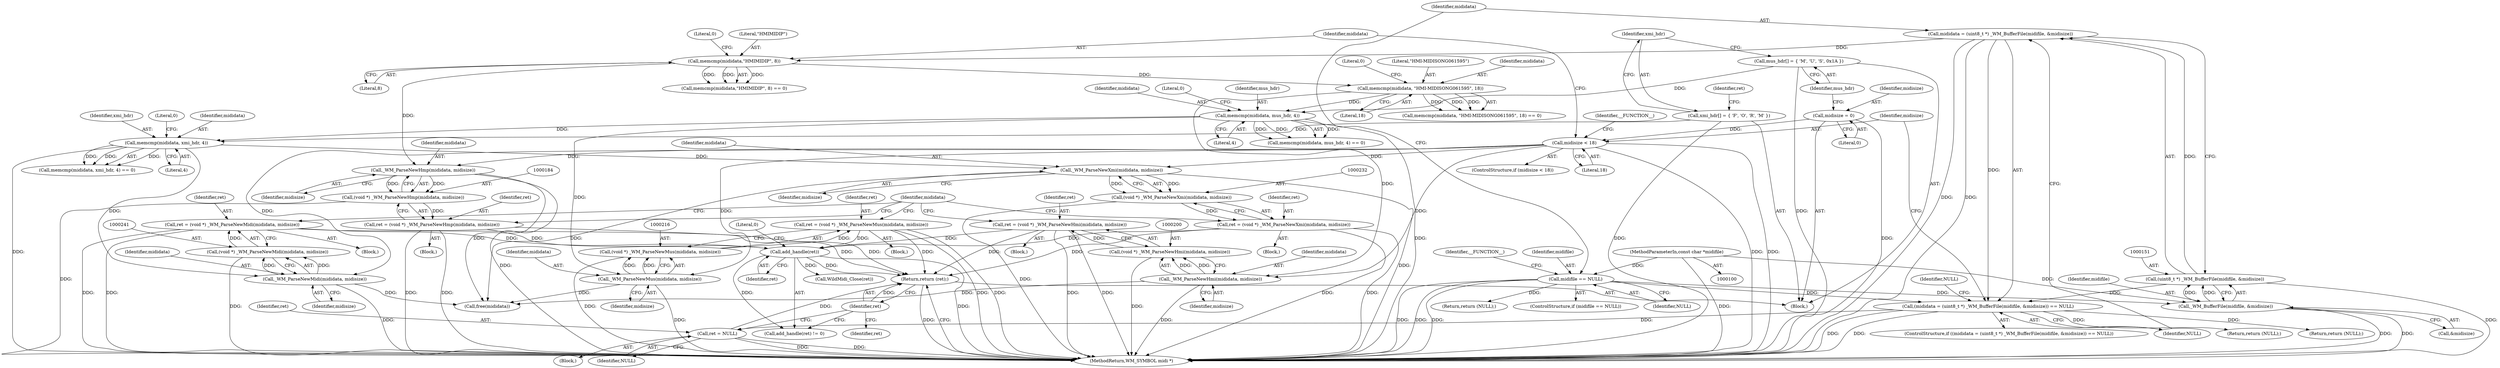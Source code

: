 digraph "0_wildmidi_814f31d8eceda8401eb812fc2e94ed143fdad0ab@pointer" {
"1000261" [label="(Return,return (ret);)"];
"1000262" [label="(Identifier,ret)"];
"1000238" [label="(Call,ret = (void *) _WM_ParseNewMidi(mididata, midisize))"];
"1000240" [label="(Call,(void *) _WM_ParseNewMidi(mididata, midisize))"];
"1000242" [label="(Call,_WM_ParseNewMidi(mididata, midisize))"];
"1000223" [label="(Call,memcmp(mididata, xmi_hdr, 4))"];
"1000207" [label="(Call,memcmp(mididata, mus_hdr, 4))"];
"1000191" [label="(Call,memcmp(mididata, \"HMI-MIDISONG061595\", 18))"];
"1000175" [label="(Call,memcmp(mididata,\"HMIMIDIP\", 8))"];
"1000148" [label="(Call,mididata = (uint8_t *) _WM_BufferFile(midifile, &midisize))"];
"1000150" [label="(Call,(uint8_t *) _WM_BufferFile(midifile, &midisize))"];
"1000152" [label="(Call,_WM_BufferFile(midifile, &midisize))"];
"1000134" [label="(Call,midifile == NULL)"];
"1000101" [label="(MethodParameterIn,const char *midifile)"];
"1000112" [label="(Call,mus_hdr[] = { 'M', 'U', 'S', 0x1A })"];
"1000115" [label="(Call,xmi_hdr[] = { 'F', 'O', 'R', 'M' })"];
"1000161" [label="(Call,midisize < 18)"];
"1000108" [label="(Call,midisize = 0)"];
"1000252" [label="(Call,add_handle(ret))"];
"1000181" [label="(Call,ret = (void *) _WM_ParseNewHmp(mididata, midisize))"];
"1000183" [label="(Call,(void *) _WM_ParseNewHmp(mididata, midisize))"];
"1000185" [label="(Call,_WM_ParseNewHmp(mididata, midisize))"];
"1000213" [label="(Call,ret = (void *) _WM_ParseNewMus(mididata, midisize))"];
"1000215" [label="(Call,(void *) _WM_ParseNewMus(mididata, midisize))"];
"1000217" [label="(Call,_WM_ParseNewMus(mididata, midisize))"];
"1000229" [label="(Call,ret = (void *) _WM_ParseNewXmi(mididata, midisize))"];
"1000231" [label="(Call,(void *) _WM_ParseNewXmi(mididata, midisize))"];
"1000233" [label="(Call,_WM_ParseNewXmi(mididata, midisize))"];
"1000197" [label="(Call,ret = (void *) _WM_ParseNewHmi(mididata, midisize))"];
"1000199" [label="(Call,(void *) _WM_ParseNewHmi(mididata, midisize))"];
"1000201" [label="(Call,_WM_ParseNewHmi(mididata, midisize))"];
"1000258" [label="(Call,ret = NULL)"];
"1000147" [label="(Call,(mididata = (uint8_t *) _WM_BufferFile(midifile, &midisize)) == NULL)"];
"1000161" [label="(Call,midisize < 18)"];
"1000191" [label="(Call,memcmp(mididata, \"HMI-MIDISONG061595\", 18))"];
"1000217" [label="(Call,_WM_ParseNewMus(mididata, midisize))"];
"1000149" [label="(Identifier,mididata)"];
"1000153" [label="(Identifier,midifile)"];
"1000180" [label="(Block,)"];
"1000194" [label="(Literal,18)"];
"1000255" [label="(Block,)"];
"1000198" [label="(Identifier,ret)"];
"1000176" [label="(Identifier,mididata)"];
"1000146" [label="(ControlStructure,if ((mididata = (uint8_t *) _WM_BufferFile(midifile, &midisize)) == NULL))"];
"1000150" [label="(Call,(uint8_t *) _WM_BufferFile(midifile, &midisize))"];
"1000144" [label="(Return,return (NULL);)"];
"1000228" [label="(Block,)"];
"1000261" [label="(Return,return (ret);)"];
"1000248" [label="(Identifier,ret)"];
"1000154" [label="(Call,&midisize)"];
"1000181" [label="(Call,ret = (void *) _WM_ParseNewHmp(mididata, midisize))"];
"1000190" [label="(Call,memcmp(mididata, \"HMI-MIDISONG061595\", 18) == 0)"];
"1000119" [label="(Identifier,ret)"];
"1000263" [label="(MethodReturn,WM_SYMBOL midi *)"];
"1000147" [label="(Call,(mididata = (uint8_t *) _WM_BufferFile(midifile, &midisize)) == NULL)"];
"1000256" [label="(Call,WildMidi_Close(ret))"];
"1000237" [label="(Block,)"];
"1000206" [label="(Call,memcmp(mididata, mus_hdr, 4) == 0)"];
"1000133" [label="(ControlStructure,if (midifile == NULL))"];
"1000102" [label="(Block,)"];
"1000139" [label="(Identifier,__FUNCTION__)"];
"1000213" [label="(Call,ret = (void *) _WM_ParseNewMus(mididata, midisize))"];
"1000238" [label="(Call,ret = (void *) _WM_ParseNewMidi(mididata, midisize))"];
"1000227" [label="(Literal,0)"];
"1000239" [label="(Identifier,ret)"];
"1000159" [label="(Identifier,NULL)"];
"1000183" [label="(Call,(void *) _WM_ParseNewHmp(mididata, midisize))"];
"1000258" [label="(Call,ret = NULL)"];
"1000244" [label="(Identifier,midisize)"];
"1000251" [label="(Call,add_handle(ret) != 0)"];
"1000202" [label="(Identifier,mididata)"];
"1000193" [label="(Literal,\"HMI-MIDISONG061595\")"];
"1000219" [label="(Identifier,midisize)"];
"1000156" [label="(Identifier,NULL)"];
"1000177" [label="(Literal,\"HMIMIDIP\")"];
"1000224" [label="(Identifier,mididata)"];
"1000207" [label="(Call,memcmp(mididata, mus_hdr, 4))"];
"1000199" [label="(Call,(void *) _WM_ParseNewHmi(mididata, midisize))"];
"1000192" [label="(Identifier,mididata)"];
"1000226" [label="(Literal,4)"];
"1000185" [label="(Call,_WM_ParseNewHmp(mididata, midisize))"];
"1000242" [label="(Call,_WM_ParseNewMidi(mididata, midisize))"];
"1000208" [label="(Identifier,mididata)"];
"1000171" [label="(Return,return (NULL);)"];
"1000243" [label="(Identifier,mididata)"];
"1000215" [label="(Call,(void *) _WM_ParseNewMus(mididata, midisize))"];
"1000230" [label="(Identifier,ret)"];
"1000101" [label="(MethodParameterIn,const char *midifile)"];
"1000175" [label="(Call,memcmp(mididata,\"HMIMIDIP\", 8))"];
"1000166" [label="(Identifier,__FUNCTION__)"];
"1000174" [label="(Call,memcmp(mididata,\"HMIMIDIP\", 8) == 0)"];
"1000246" [label="(Identifier,mididata)"];
"1000212" [label="(Block,)"];
"1000196" [label="(Block,)"];
"1000225" [label="(Identifier,xmi_hdr)"];
"1000160" [label="(ControlStructure,if (midisize < 18))"];
"1000195" [label="(Literal,0)"];
"1000253" [label="(Identifier,ret)"];
"1000234" [label="(Identifier,mididata)"];
"1000182" [label="(Identifier,ret)"];
"1000223" [label="(Call,memcmp(mididata, xmi_hdr, 4))"];
"1000218" [label="(Identifier,mididata)"];
"1000179" [label="(Literal,0)"];
"1000214" [label="(Identifier,ret)"];
"1000240" [label="(Call,(void *) _WM_ParseNewMidi(mididata, midisize))"];
"1000110" [label="(Literal,0)"];
"1000109" [label="(Identifier,midisize)"];
"1000187" [label="(Identifier,midisize)"];
"1000260" [label="(Identifier,NULL)"];
"1000148" [label="(Call,mididata = (uint8_t *) _WM_BufferFile(midifile, &midisize))"];
"1000211" [label="(Literal,0)"];
"1000113" [label="(Identifier,mus_hdr)"];
"1000162" [label="(Identifier,midisize)"];
"1000231" [label="(Call,(void *) _WM_ParseNewXmi(mididata, midisize))"];
"1000233" [label="(Call,_WM_ParseNewXmi(mididata, midisize))"];
"1000115" [label="(Call,xmi_hdr[] = { 'F', 'O', 'R', 'M' })"];
"1000186" [label="(Identifier,mididata)"];
"1000235" [label="(Identifier,midisize)"];
"1000135" [label="(Identifier,midifile)"];
"1000197" [label="(Call,ret = (void *) _WM_ParseNewHmi(mididata, midisize))"];
"1000210" [label="(Literal,4)"];
"1000229" [label="(Call,ret = (void *) _WM_ParseNewXmi(mididata, midisize))"];
"1000254" [label="(Literal,0)"];
"1000262" [label="(Identifier,ret)"];
"1000203" [label="(Identifier,midisize)"];
"1000201" [label="(Call,_WM_ParseNewHmi(mididata, midisize))"];
"1000163" [label="(Literal,18)"];
"1000245" [label="(Call,free(mididata))"];
"1000136" [label="(Identifier,NULL)"];
"1000112" [label="(Call,mus_hdr[] = { 'M', 'U', 'S', 0x1A })"];
"1000158" [label="(Return,return (NULL);)"];
"1000152" [label="(Call,_WM_BufferFile(midifile, &midisize))"];
"1000209" [label="(Identifier,mus_hdr)"];
"1000259" [label="(Identifier,ret)"];
"1000178" [label="(Literal,8)"];
"1000252" [label="(Call,add_handle(ret))"];
"1000108" [label="(Call,midisize = 0)"];
"1000134" [label="(Call,midifile == NULL)"];
"1000116" [label="(Identifier,xmi_hdr)"];
"1000222" [label="(Call,memcmp(mididata, xmi_hdr, 4) == 0)"];
"1000261" -> "1000102"  [label="AST: "];
"1000261" -> "1000262"  [label="CFG: "];
"1000262" -> "1000261"  [label="AST: "];
"1000263" -> "1000261"  [label="CFG: "];
"1000261" -> "1000263"  [label="DDG: "];
"1000262" -> "1000261"  [label="DDG: "];
"1000238" -> "1000261"  [label="DDG: "];
"1000252" -> "1000261"  [label="DDG: "];
"1000213" -> "1000261"  [label="DDG: "];
"1000229" -> "1000261"  [label="DDG: "];
"1000197" -> "1000261"  [label="DDG: "];
"1000181" -> "1000261"  [label="DDG: "];
"1000258" -> "1000261"  [label="DDG: "];
"1000262" -> "1000258"  [label="CFG: "];
"1000262" -> "1000251"  [label="CFG: "];
"1000262" -> "1000248"  [label="CFG: "];
"1000238" -> "1000237"  [label="AST: "];
"1000238" -> "1000240"  [label="CFG: "];
"1000239" -> "1000238"  [label="AST: "];
"1000240" -> "1000238"  [label="AST: "];
"1000246" -> "1000238"  [label="CFG: "];
"1000238" -> "1000263"  [label="DDG: "];
"1000238" -> "1000263"  [label="DDG: "];
"1000240" -> "1000238"  [label="DDG: "];
"1000238" -> "1000252"  [label="DDG: "];
"1000240" -> "1000242"  [label="CFG: "];
"1000241" -> "1000240"  [label="AST: "];
"1000242" -> "1000240"  [label="AST: "];
"1000240" -> "1000263"  [label="DDG: "];
"1000242" -> "1000240"  [label="DDG: "];
"1000242" -> "1000240"  [label="DDG: "];
"1000242" -> "1000244"  [label="CFG: "];
"1000243" -> "1000242"  [label="AST: "];
"1000244" -> "1000242"  [label="AST: "];
"1000242" -> "1000263"  [label="DDG: "];
"1000223" -> "1000242"  [label="DDG: "];
"1000161" -> "1000242"  [label="DDG: "];
"1000242" -> "1000245"  [label="DDG: "];
"1000223" -> "1000222"  [label="AST: "];
"1000223" -> "1000226"  [label="CFG: "];
"1000224" -> "1000223"  [label="AST: "];
"1000225" -> "1000223"  [label="AST: "];
"1000226" -> "1000223"  [label="AST: "];
"1000227" -> "1000223"  [label="CFG: "];
"1000223" -> "1000263"  [label="DDG: "];
"1000223" -> "1000222"  [label="DDG: "];
"1000223" -> "1000222"  [label="DDG: "];
"1000223" -> "1000222"  [label="DDG: "];
"1000207" -> "1000223"  [label="DDG: "];
"1000115" -> "1000223"  [label="DDG: "];
"1000223" -> "1000233"  [label="DDG: "];
"1000207" -> "1000206"  [label="AST: "];
"1000207" -> "1000210"  [label="CFG: "];
"1000208" -> "1000207"  [label="AST: "];
"1000209" -> "1000207"  [label="AST: "];
"1000210" -> "1000207"  [label="AST: "];
"1000211" -> "1000207"  [label="CFG: "];
"1000207" -> "1000263"  [label="DDG: "];
"1000207" -> "1000206"  [label="DDG: "];
"1000207" -> "1000206"  [label="DDG: "];
"1000207" -> "1000206"  [label="DDG: "];
"1000191" -> "1000207"  [label="DDG: "];
"1000112" -> "1000207"  [label="DDG: "];
"1000207" -> "1000217"  [label="DDG: "];
"1000191" -> "1000190"  [label="AST: "];
"1000191" -> "1000194"  [label="CFG: "];
"1000192" -> "1000191"  [label="AST: "];
"1000193" -> "1000191"  [label="AST: "];
"1000194" -> "1000191"  [label="AST: "];
"1000195" -> "1000191"  [label="CFG: "];
"1000191" -> "1000190"  [label="DDG: "];
"1000191" -> "1000190"  [label="DDG: "];
"1000191" -> "1000190"  [label="DDG: "];
"1000175" -> "1000191"  [label="DDG: "];
"1000191" -> "1000201"  [label="DDG: "];
"1000175" -> "1000174"  [label="AST: "];
"1000175" -> "1000178"  [label="CFG: "];
"1000176" -> "1000175"  [label="AST: "];
"1000177" -> "1000175"  [label="AST: "];
"1000178" -> "1000175"  [label="AST: "];
"1000179" -> "1000175"  [label="CFG: "];
"1000175" -> "1000174"  [label="DDG: "];
"1000175" -> "1000174"  [label="DDG: "];
"1000175" -> "1000174"  [label="DDG: "];
"1000148" -> "1000175"  [label="DDG: "];
"1000175" -> "1000185"  [label="DDG: "];
"1000148" -> "1000147"  [label="AST: "];
"1000148" -> "1000150"  [label="CFG: "];
"1000149" -> "1000148"  [label="AST: "];
"1000150" -> "1000148"  [label="AST: "];
"1000156" -> "1000148"  [label="CFG: "];
"1000148" -> "1000263"  [label="DDG: "];
"1000148" -> "1000263"  [label="DDG: "];
"1000148" -> "1000147"  [label="DDG: "];
"1000150" -> "1000148"  [label="DDG: "];
"1000150" -> "1000152"  [label="CFG: "];
"1000151" -> "1000150"  [label="AST: "];
"1000152" -> "1000150"  [label="AST: "];
"1000150" -> "1000263"  [label="DDG: "];
"1000150" -> "1000147"  [label="DDG: "];
"1000152" -> "1000150"  [label="DDG: "];
"1000152" -> "1000150"  [label="DDG: "];
"1000152" -> "1000154"  [label="CFG: "];
"1000153" -> "1000152"  [label="AST: "];
"1000154" -> "1000152"  [label="AST: "];
"1000152" -> "1000263"  [label="DDG: "];
"1000152" -> "1000263"  [label="DDG: "];
"1000134" -> "1000152"  [label="DDG: "];
"1000101" -> "1000152"  [label="DDG: "];
"1000134" -> "1000133"  [label="AST: "];
"1000134" -> "1000136"  [label="CFG: "];
"1000135" -> "1000134"  [label="AST: "];
"1000136" -> "1000134"  [label="AST: "];
"1000139" -> "1000134"  [label="CFG: "];
"1000149" -> "1000134"  [label="CFG: "];
"1000134" -> "1000263"  [label="DDG: "];
"1000134" -> "1000263"  [label="DDG: "];
"1000134" -> "1000263"  [label="DDG: "];
"1000101" -> "1000134"  [label="DDG: "];
"1000134" -> "1000144"  [label="DDG: "];
"1000134" -> "1000147"  [label="DDG: "];
"1000101" -> "1000100"  [label="AST: "];
"1000101" -> "1000263"  [label="DDG: "];
"1000112" -> "1000102"  [label="AST: "];
"1000112" -> "1000113"  [label="CFG: "];
"1000113" -> "1000112"  [label="AST: "];
"1000116" -> "1000112"  [label="CFG: "];
"1000112" -> "1000263"  [label="DDG: "];
"1000115" -> "1000102"  [label="AST: "];
"1000115" -> "1000116"  [label="CFG: "];
"1000116" -> "1000115"  [label="AST: "];
"1000119" -> "1000115"  [label="CFG: "];
"1000115" -> "1000263"  [label="DDG: "];
"1000161" -> "1000160"  [label="AST: "];
"1000161" -> "1000163"  [label="CFG: "];
"1000162" -> "1000161"  [label="AST: "];
"1000163" -> "1000161"  [label="AST: "];
"1000166" -> "1000161"  [label="CFG: "];
"1000176" -> "1000161"  [label="CFG: "];
"1000161" -> "1000263"  [label="DDG: "];
"1000161" -> "1000263"  [label="DDG: "];
"1000108" -> "1000161"  [label="DDG: "];
"1000161" -> "1000185"  [label="DDG: "];
"1000161" -> "1000201"  [label="DDG: "];
"1000161" -> "1000217"  [label="DDG: "];
"1000161" -> "1000233"  [label="DDG: "];
"1000108" -> "1000102"  [label="AST: "];
"1000108" -> "1000110"  [label="CFG: "];
"1000109" -> "1000108"  [label="AST: "];
"1000110" -> "1000108"  [label="AST: "];
"1000113" -> "1000108"  [label="CFG: "];
"1000108" -> "1000263"  [label="DDG: "];
"1000252" -> "1000251"  [label="AST: "];
"1000252" -> "1000253"  [label="CFG: "];
"1000253" -> "1000252"  [label="AST: "];
"1000254" -> "1000252"  [label="CFG: "];
"1000252" -> "1000263"  [label="DDG: "];
"1000252" -> "1000251"  [label="DDG: "];
"1000181" -> "1000252"  [label="DDG: "];
"1000213" -> "1000252"  [label="DDG: "];
"1000229" -> "1000252"  [label="DDG: "];
"1000197" -> "1000252"  [label="DDG: "];
"1000252" -> "1000256"  [label="DDG: "];
"1000181" -> "1000180"  [label="AST: "];
"1000181" -> "1000183"  [label="CFG: "];
"1000182" -> "1000181"  [label="AST: "];
"1000183" -> "1000181"  [label="AST: "];
"1000246" -> "1000181"  [label="CFG: "];
"1000181" -> "1000263"  [label="DDG: "];
"1000181" -> "1000263"  [label="DDG: "];
"1000183" -> "1000181"  [label="DDG: "];
"1000183" -> "1000185"  [label="CFG: "];
"1000184" -> "1000183"  [label="AST: "];
"1000185" -> "1000183"  [label="AST: "];
"1000183" -> "1000263"  [label="DDG: "];
"1000185" -> "1000183"  [label="DDG: "];
"1000185" -> "1000183"  [label="DDG: "];
"1000185" -> "1000187"  [label="CFG: "];
"1000186" -> "1000185"  [label="AST: "];
"1000187" -> "1000185"  [label="AST: "];
"1000185" -> "1000263"  [label="DDG: "];
"1000185" -> "1000245"  [label="DDG: "];
"1000213" -> "1000212"  [label="AST: "];
"1000213" -> "1000215"  [label="CFG: "];
"1000214" -> "1000213"  [label="AST: "];
"1000215" -> "1000213"  [label="AST: "];
"1000246" -> "1000213"  [label="CFG: "];
"1000213" -> "1000263"  [label="DDG: "];
"1000213" -> "1000263"  [label="DDG: "];
"1000215" -> "1000213"  [label="DDG: "];
"1000215" -> "1000217"  [label="CFG: "];
"1000216" -> "1000215"  [label="AST: "];
"1000217" -> "1000215"  [label="AST: "];
"1000215" -> "1000263"  [label="DDG: "];
"1000217" -> "1000215"  [label="DDG: "];
"1000217" -> "1000215"  [label="DDG: "];
"1000217" -> "1000219"  [label="CFG: "];
"1000218" -> "1000217"  [label="AST: "];
"1000219" -> "1000217"  [label="AST: "];
"1000217" -> "1000263"  [label="DDG: "];
"1000217" -> "1000245"  [label="DDG: "];
"1000229" -> "1000228"  [label="AST: "];
"1000229" -> "1000231"  [label="CFG: "];
"1000230" -> "1000229"  [label="AST: "];
"1000231" -> "1000229"  [label="AST: "];
"1000246" -> "1000229"  [label="CFG: "];
"1000229" -> "1000263"  [label="DDG: "];
"1000229" -> "1000263"  [label="DDG: "];
"1000231" -> "1000229"  [label="DDG: "];
"1000231" -> "1000233"  [label="CFG: "];
"1000232" -> "1000231"  [label="AST: "];
"1000233" -> "1000231"  [label="AST: "];
"1000231" -> "1000263"  [label="DDG: "];
"1000233" -> "1000231"  [label="DDG: "];
"1000233" -> "1000231"  [label="DDG: "];
"1000233" -> "1000235"  [label="CFG: "];
"1000234" -> "1000233"  [label="AST: "];
"1000235" -> "1000233"  [label="AST: "];
"1000233" -> "1000263"  [label="DDG: "];
"1000233" -> "1000245"  [label="DDG: "];
"1000197" -> "1000196"  [label="AST: "];
"1000197" -> "1000199"  [label="CFG: "];
"1000198" -> "1000197"  [label="AST: "];
"1000199" -> "1000197"  [label="AST: "];
"1000246" -> "1000197"  [label="CFG: "];
"1000197" -> "1000263"  [label="DDG: "];
"1000197" -> "1000263"  [label="DDG: "];
"1000199" -> "1000197"  [label="DDG: "];
"1000199" -> "1000201"  [label="CFG: "];
"1000200" -> "1000199"  [label="AST: "];
"1000201" -> "1000199"  [label="AST: "];
"1000199" -> "1000263"  [label="DDG: "];
"1000201" -> "1000199"  [label="DDG: "];
"1000201" -> "1000199"  [label="DDG: "];
"1000201" -> "1000203"  [label="CFG: "];
"1000202" -> "1000201"  [label="AST: "];
"1000203" -> "1000201"  [label="AST: "];
"1000201" -> "1000263"  [label="DDG: "];
"1000201" -> "1000245"  [label="DDG: "];
"1000258" -> "1000255"  [label="AST: "];
"1000258" -> "1000260"  [label="CFG: "];
"1000259" -> "1000258"  [label="AST: "];
"1000260" -> "1000258"  [label="AST: "];
"1000258" -> "1000263"  [label="DDG: "];
"1000258" -> "1000263"  [label="DDG: "];
"1000147" -> "1000258"  [label="DDG: "];
"1000147" -> "1000146"  [label="AST: "];
"1000147" -> "1000156"  [label="CFG: "];
"1000156" -> "1000147"  [label="AST: "];
"1000159" -> "1000147"  [label="CFG: "];
"1000162" -> "1000147"  [label="CFG: "];
"1000147" -> "1000263"  [label="DDG: "];
"1000147" -> "1000263"  [label="DDG: "];
"1000147" -> "1000158"  [label="DDG: "];
"1000147" -> "1000171"  [label="DDG: "];
}
